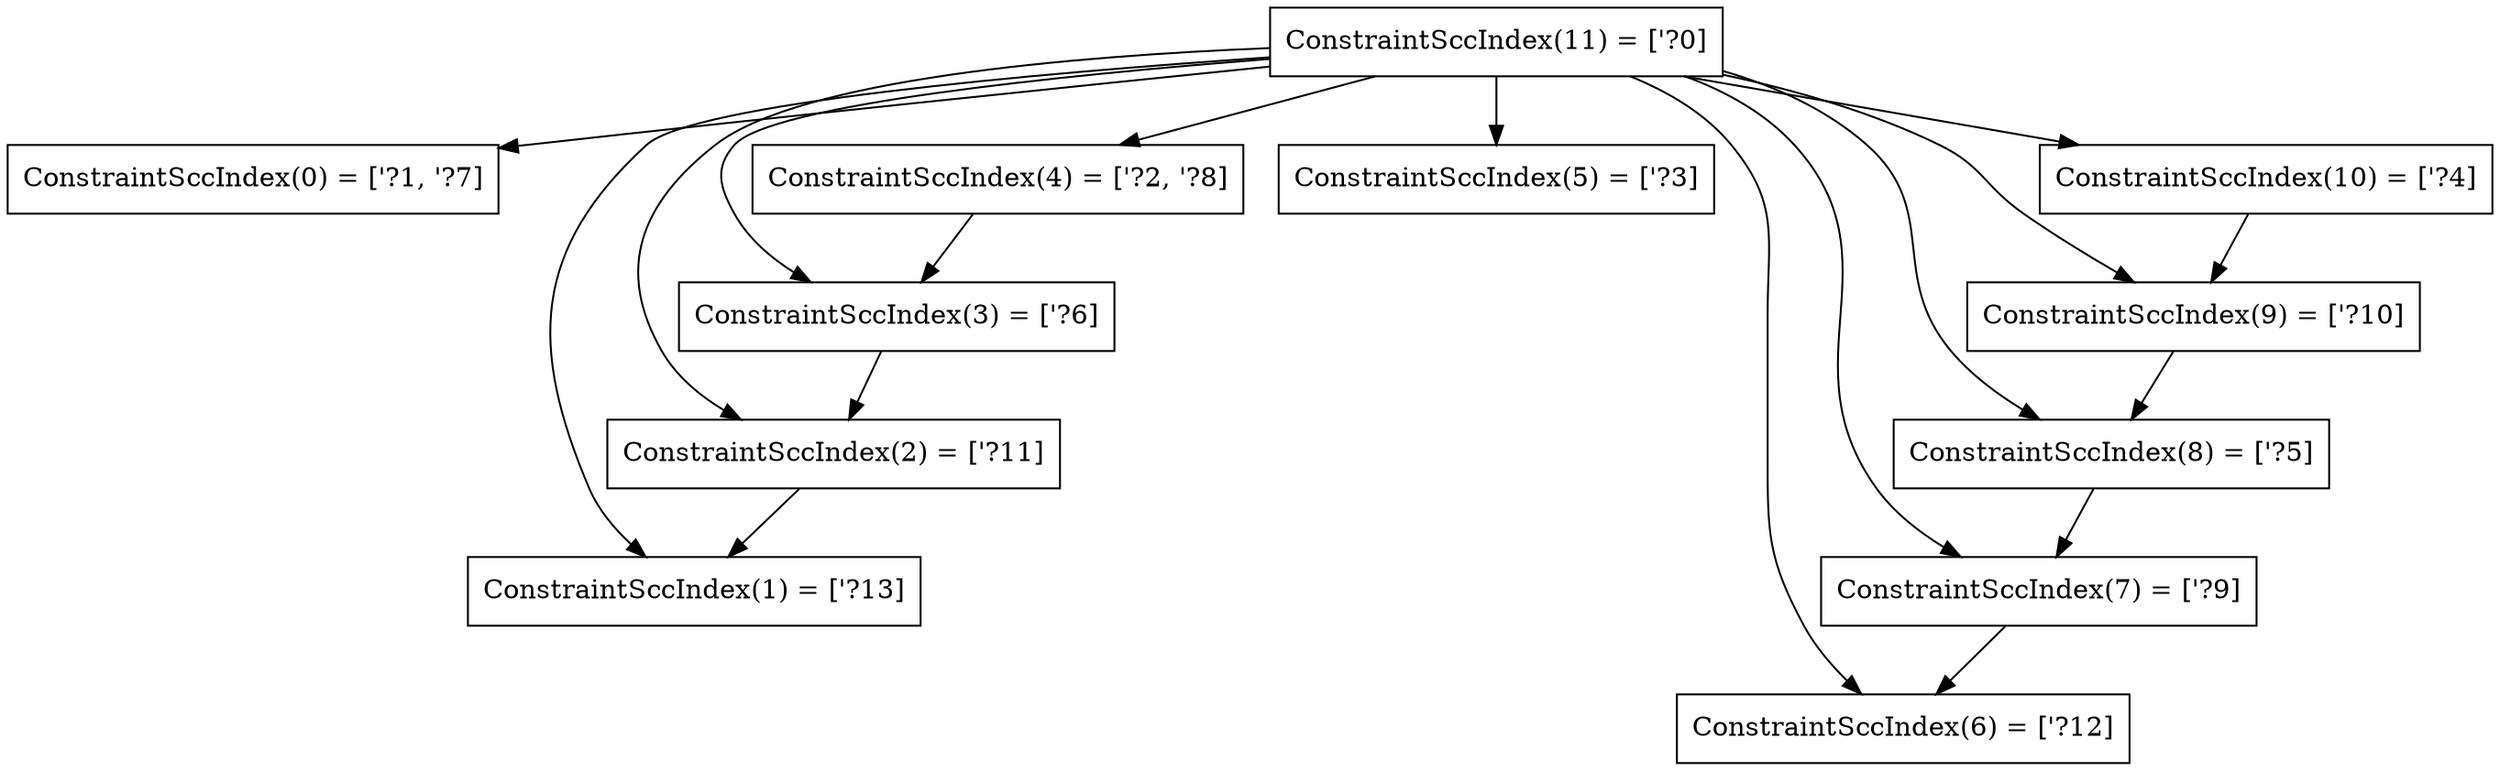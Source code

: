 digraph RegionInferenceContext {
    r0[label="ConstraintSccIndex(0) = [\'?1, \'?7]"][shape="box"];
    r1[label="ConstraintSccIndex(1) = [\'?13]"][shape="box"];
    r2[label="ConstraintSccIndex(2) = [\'?11]"][shape="box"];
    r3[label="ConstraintSccIndex(3) = [\'?6]"][shape="box"];
    r4[label="ConstraintSccIndex(4) = [\'?2, \'?8]"][shape="box"];
    r5[label="ConstraintSccIndex(5) = [\'?3]"][shape="box"];
    r6[label="ConstraintSccIndex(6) = [\'?12]"][shape="box"];
    r7[label="ConstraintSccIndex(7) = [\'?9]"][shape="box"];
    r8[label="ConstraintSccIndex(8) = [\'?5]"][shape="box"];
    r9[label="ConstraintSccIndex(9) = [\'?10]"][shape="box"];
    r10[label="ConstraintSccIndex(10) = [\'?4]"][shape="box"];
    r11[label="ConstraintSccIndex(11) = [\'?0]"][shape="box"];
    r2 -> r1[label=""];
    r3 -> r2[label=""];
    r4 -> r3[label=""];
    r7 -> r6[label=""];
    r8 -> r7[label=""];
    r9 -> r8[label=""];
    r10 -> r9[label=""];
    r11 -> r0[label=""];
    r11 -> r4[label=""];
    r11 -> r5[label=""];
    r11 -> r10[label=""];
    r11 -> r8[label=""];
    r11 -> r3[label=""];
    r11 -> r7[label=""];
    r11 -> r9[label=""];
    r11 -> r2[label=""];
    r11 -> r6[label=""];
    r11 -> r1[label=""];
}
